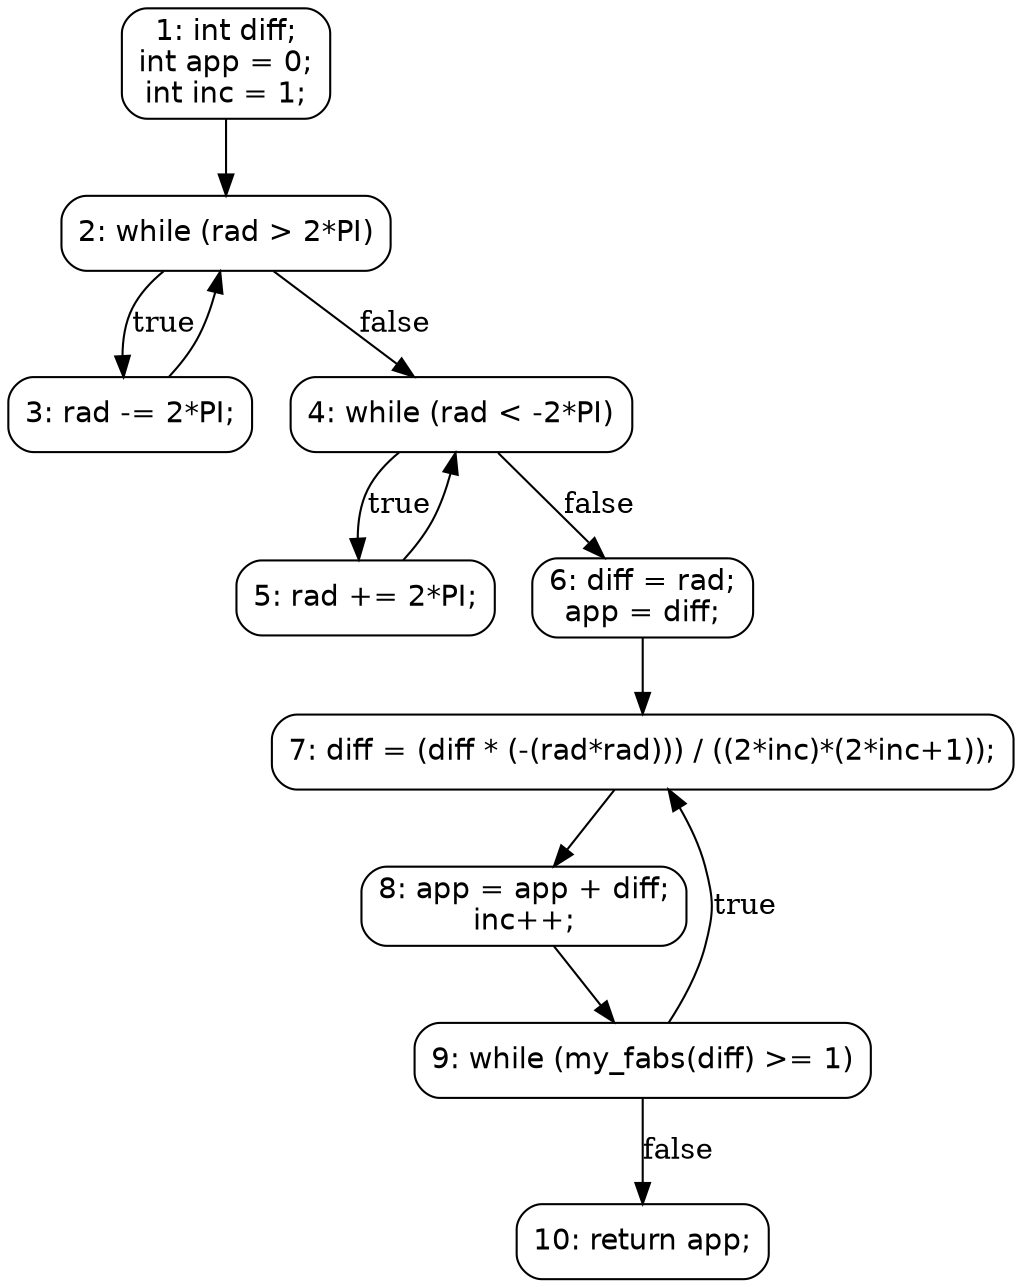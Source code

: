digraph my_sin_CFG {
    node [shape=box, style=rounded, fontname="Helvetica"];
    N1 [label="1: int diff;\nint app = 0;\nint inc = 1;"];
    N2 [label="2: while (rad > 2*PI)"];
    N3 [label="3: rad -= 2*PI;"];
    N4 [label="4: while (rad < -2*PI)"];
    N5 [label="5: rad += 2*PI;"];
    N6 [label="6: diff = rad;\napp = diff;"];
    N7 [label="7: diff = (diff * (-(rad*rad))) / ((2*inc)*(2*inc+1));"];
    N8 [label="8: app = app + diff;\ninc++;"];
    N9 [label="9: while (my_fabs(diff) >= 1)"];
    N10 [label="10: return app;"];

    N1 -> N2;
    N2 -> N3 [label="true"];
    N2 -> N4 [label="false"];
    N3 -> N2;
    N4 -> N5 [label="true"];
    N4 -> N6 [label="false"];
    N5 -> N4;
    N6 -> N7;
    N7 -> N8;
    N8 -> N9;
    N9 -> N7 [label="true"];
    N9 -> N10 [label="false"];
}